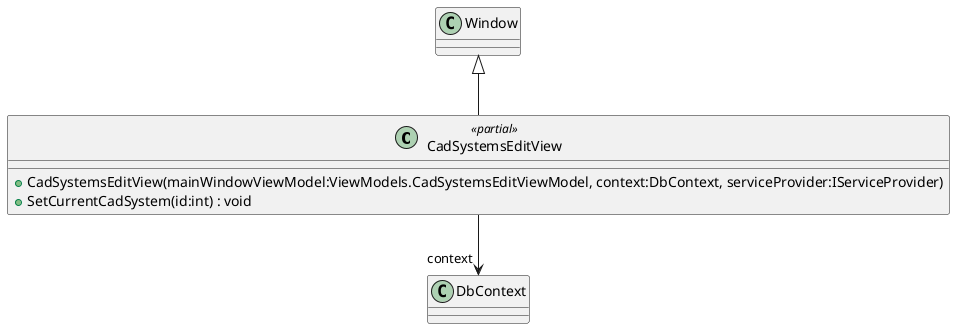 @startuml
class CadSystemsEditView <<partial>> {
    + CadSystemsEditView(mainWindowViewModel:ViewModels.CadSystemsEditViewModel, context:DbContext, serviceProvider:IServiceProvider)
    + SetCurrentCadSystem(id:int) : void
}
Window <|-- CadSystemsEditView
CadSystemsEditView --> "context" DbContext
@enduml
